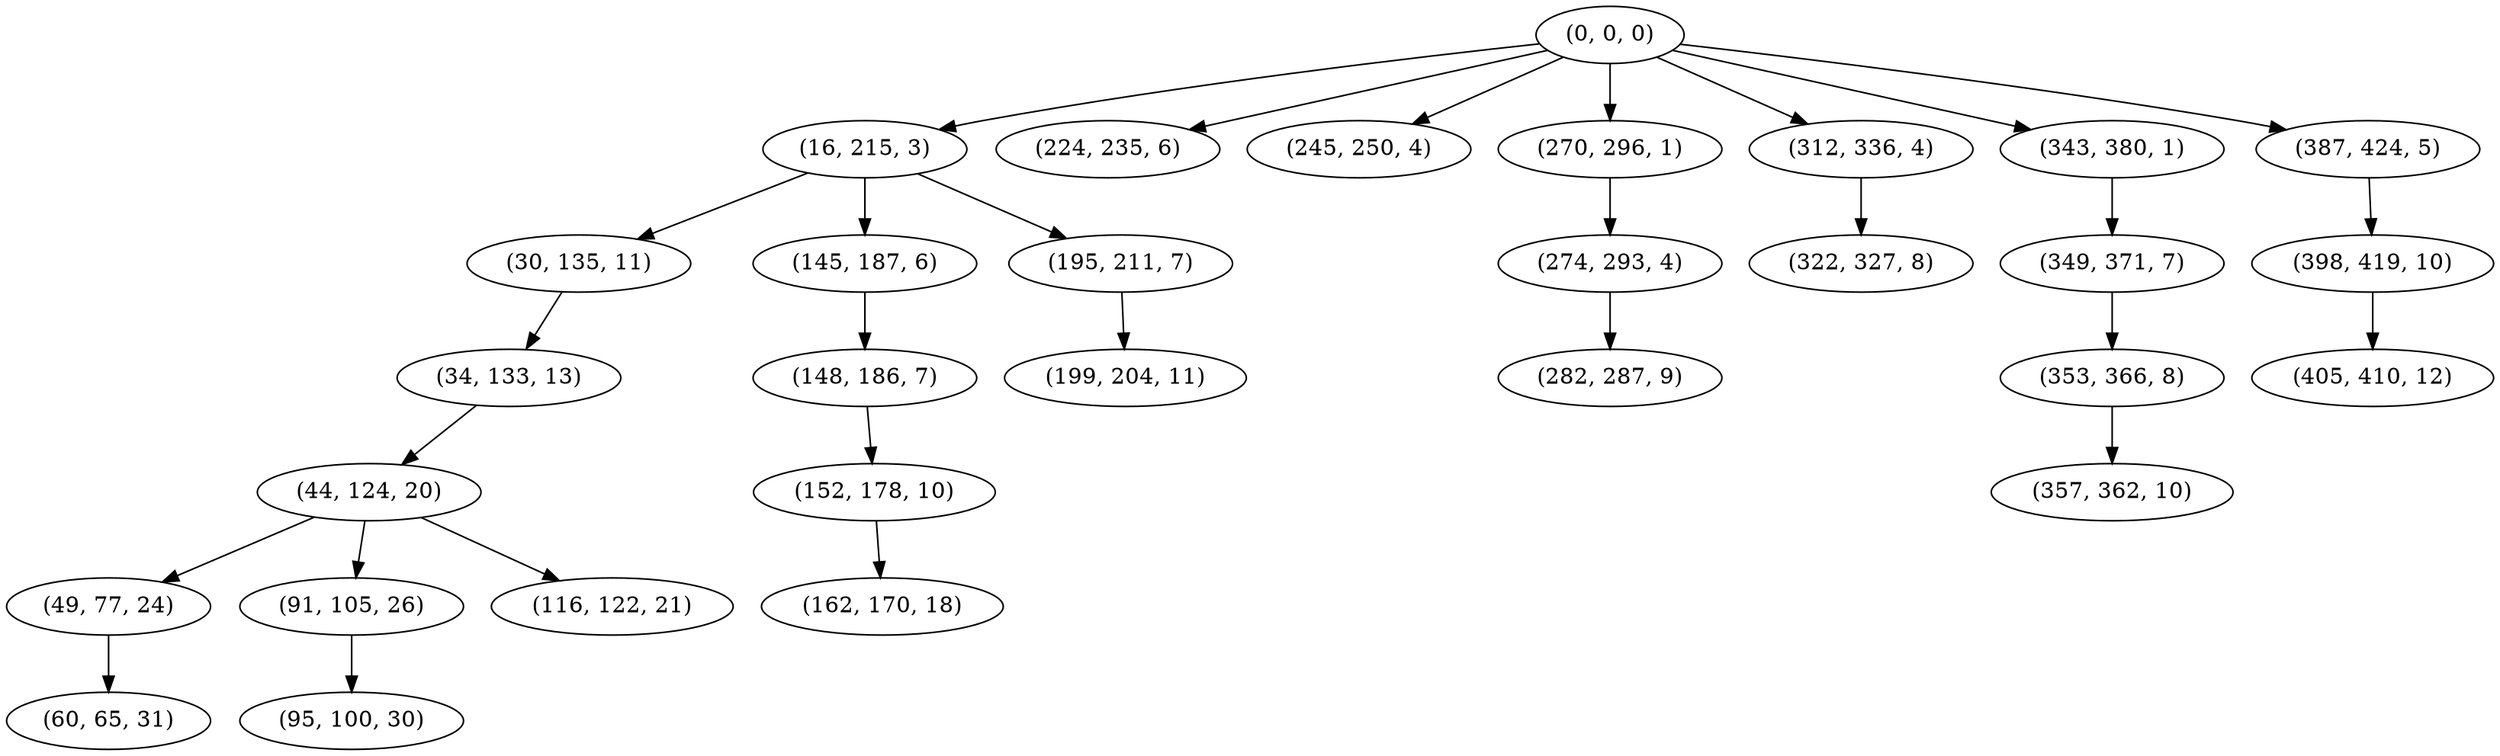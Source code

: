digraph tree {
    "(0, 0, 0)";
    "(16, 215, 3)";
    "(30, 135, 11)";
    "(34, 133, 13)";
    "(44, 124, 20)";
    "(49, 77, 24)";
    "(60, 65, 31)";
    "(91, 105, 26)";
    "(95, 100, 30)";
    "(116, 122, 21)";
    "(145, 187, 6)";
    "(148, 186, 7)";
    "(152, 178, 10)";
    "(162, 170, 18)";
    "(195, 211, 7)";
    "(199, 204, 11)";
    "(224, 235, 6)";
    "(245, 250, 4)";
    "(270, 296, 1)";
    "(274, 293, 4)";
    "(282, 287, 9)";
    "(312, 336, 4)";
    "(322, 327, 8)";
    "(343, 380, 1)";
    "(349, 371, 7)";
    "(353, 366, 8)";
    "(357, 362, 10)";
    "(387, 424, 5)";
    "(398, 419, 10)";
    "(405, 410, 12)";
    "(0, 0, 0)" -> "(16, 215, 3)";
    "(0, 0, 0)" -> "(224, 235, 6)";
    "(0, 0, 0)" -> "(245, 250, 4)";
    "(0, 0, 0)" -> "(270, 296, 1)";
    "(0, 0, 0)" -> "(312, 336, 4)";
    "(0, 0, 0)" -> "(343, 380, 1)";
    "(0, 0, 0)" -> "(387, 424, 5)";
    "(16, 215, 3)" -> "(30, 135, 11)";
    "(16, 215, 3)" -> "(145, 187, 6)";
    "(16, 215, 3)" -> "(195, 211, 7)";
    "(30, 135, 11)" -> "(34, 133, 13)";
    "(34, 133, 13)" -> "(44, 124, 20)";
    "(44, 124, 20)" -> "(49, 77, 24)";
    "(44, 124, 20)" -> "(91, 105, 26)";
    "(44, 124, 20)" -> "(116, 122, 21)";
    "(49, 77, 24)" -> "(60, 65, 31)";
    "(91, 105, 26)" -> "(95, 100, 30)";
    "(145, 187, 6)" -> "(148, 186, 7)";
    "(148, 186, 7)" -> "(152, 178, 10)";
    "(152, 178, 10)" -> "(162, 170, 18)";
    "(195, 211, 7)" -> "(199, 204, 11)";
    "(270, 296, 1)" -> "(274, 293, 4)";
    "(274, 293, 4)" -> "(282, 287, 9)";
    "(312, 336, 4)" -> "(322, 327, 8)";
    "(343, 380, 1)" -> "(349, 371, 7)";
    "(349, 371, 7)" -> "(353, 366, 8)";
    "(353, 366, 8)" -> "(357, 362, 10)";
    "(387, 424, 5)" -> "(398, 419, 10)";
    "(398, 419, 10)" -> "(405, 410, 12)";
}
